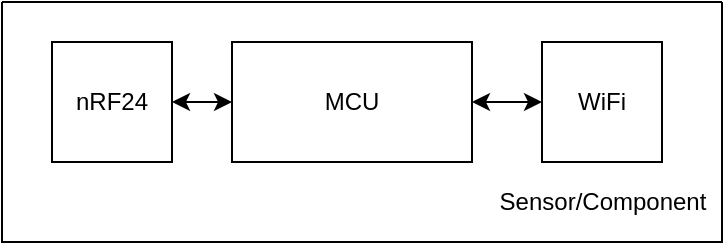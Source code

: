 <mxfile version="14.7.6" type="github">
  <diagram id="HtIIU6jY8HshCiclCaws" name="Page-1">
    <mxGraphModel dx="2021" dy="769" grid="1" gridSize="10" guides="1" tooltips="1" connect="1" arrows="1" fold="1" page="1" pageScale="1" pageWidth="850" pageHeight="1100" math="0" shadow="0">
      <root>
        <mxCell id="0" />
        <mxCell id="1" parent="0" />
        <mxCell id="FBbRZ7DXnDDvQ61CtZ3k-1" value="" style="swimlane;startSize=0;" parent="1" vertex="1">
          <mxGeometry x="40" y="40" width="360" height="120" as="geometry" />
        </mxCell>
        <mxCell id="FBbRZ7DXnDDvQ61CtZ3k-4" style="edgeStyle=orthogonalEdgeStyle;rounded=0;orthogonalLoop=1;jettySize=auto;html=1;exitX=1;exitY=0.5;exitDx=0;exitDy=0;entryX=0;entryY=0.5;entryDx=0;entryDy=0;startArrow=classic;startFill=1;" parent="FBbRZ7DXnDDvQ61CtZ3k-1" source="FBbRZ7DXnDDvQ61CtZ3k-2" target="FBbRZ7DXnDDvQ61CtZ3k-3" edge="1">
          <mxGeometry relative="1" as="geometry" />
        </mxCell>
        <mxCell id="FBbRZ7DXnDDvQ61CtZ3k-2" value="nRF24" style="rounded=0;whiteSpace=wrap;html=1;" parent="FBbRZ7DXnDDvQ61CtZ3k-1" vertex="1">
          <mxGeometry x="25" y="20" width="60" height="60" as="geometry" />
        </mxCell>
        <mxCell id="FBbRZ7DXnDDvQ61CtZ3k-6" style="edgeStyle=orthogonalEdgeStyle;rounded=0;orthogonalLoop=1;jettySize=auto;html=1;exitX=1;exitY=0.5;exitDx=0;exitDy=0;entryX=0;entryY=0.5;entryDx=0;entryDy=0;startArrow=classic;startFill=1;" parent="FBbRZ7DXnDDvQ61CtZ3k-1" source="FBbRZ7DXnDDvQ61CtZ3k-3" target="FBbRZ7DXnDDvQ61CtZ3k-5" edge="1">
          <mxGeometry relative="1" as="geometry" />
        </mxCell>
        <mxCell id="FBbRZ7DXnDDvQ61CtZ3k-3" value="MCU" style="rounded=0;whiteSpace=wrap;html=1;" parent="FBbRZ7DXnDDvQ61CtZ3k-1" vertex="1">
          <mxGeometry x="115" y="20" width="120" height="60" as="geometry" />
        </mxCell>
        <mxCell id="FBbRZ7DXnDDvQ61CtZ3k-5" value="WiFi" style="rounded=0;whiteSpace=wrap;html=1;" parent="FBbRZ7DXnDDvQ61CtZ3k-1" vertex="1">
          <mxGeometry x="270" y="20" width="60" height="60" as="geometry" />
        </mxCell>
        <mxCell id="_B8leQkzivESRJS43U8n-1" value="Sensor/Component" style="text;html=1;align=center;verticalAlign=middle;resizable=0;points=[];autosize=1;strokeColor=none;" vertex="1" parent="FBbRZ7DXnDDvQ61CtZ3k-1">
          <mxGeometry x="240" y="90" width="120" height="20" as="geometry" />
        </mxCell>
      </root>
    </mxGraphModel>
  </diagram>
</mxfile>
